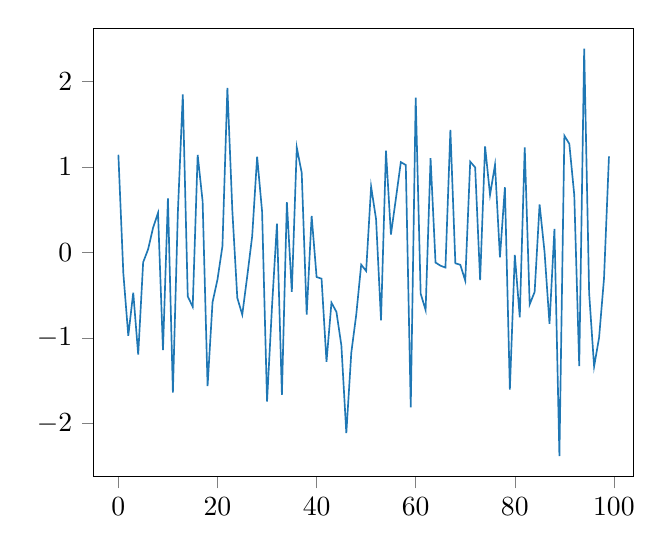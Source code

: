 % This file was created by matplotlib2tikz v0.6.17.
\begin{tikzpicture}

\definecolor{color0}{rgb}{0.122,0.467,0.706}

\begin{axis}[
xmin=-4.95, xmax=103.95,
ymin=-2.617, ymax=2.62,
tick align=outside,
tick pos=left,
x grid style={white!69.02!black},
y grid style={white!69.02!black}
]
\addplot [semithick, color0, forget plot]
table {%
0 1.142
1 -0.242
2 -0.972
3 -0.469
4 -1.193
5 -0.114
6 0.038
7 0.289
8 0.462
9 -1.141
10 0.633
11 -1.635
12 0.463
13 1.847
14 -0.512
15 -0.634
16 1.141
17 0.598
18 -1.56
19 -0.581
20 -0.315
21 0.074
22 1.924
23 0.487
24 -0.53
25 -0.726
26 -0.279
27 0.189
28 1.119
29 0.48
30 -1.74
31 -0.634
32 0.337
33 -1.662
34 0.589
35 -0.459
36 1.227
37 0.93
38 -0.725
39 0.428
40 -0.286
41 -0.306
42 -1.276
43 -0.586
44 -0.693
45 -1.085
46 -2.11
47 -1.172
48 -0.727
49 -0.142
50 -0.216
51 0.77
52 0.39
53 -0.791
54 1.189
55 0.21
56 0.629
57 1.056
58 1.022
59 -1.809
60 1.81
61 -0.48
62 -0.672
63 1.101
64 -0.117
65 -0.154
66 -0.176
67 1.433
68 -0.126
69 -0.143
70 -0.329
71 1.061
72 0.994
73 -0.323
74 1.24
75 0.673
76 1.024
77 -0.055
78 0.762
79 -1.601
80 -0.027
81 -0.756
82 1.229
83 -0.606
84 -0.461
85 0.562
86 0.007
87 -0.833
88 0.277
89 -2.379
90 1.365
91 1.269
92 0.67
93 -1.327
94 2.382
95 -0.474
96 -1.331
97 -0.997
98 -0.303
99 1.123
};
\end{axis}

\end{tikzpicture}
